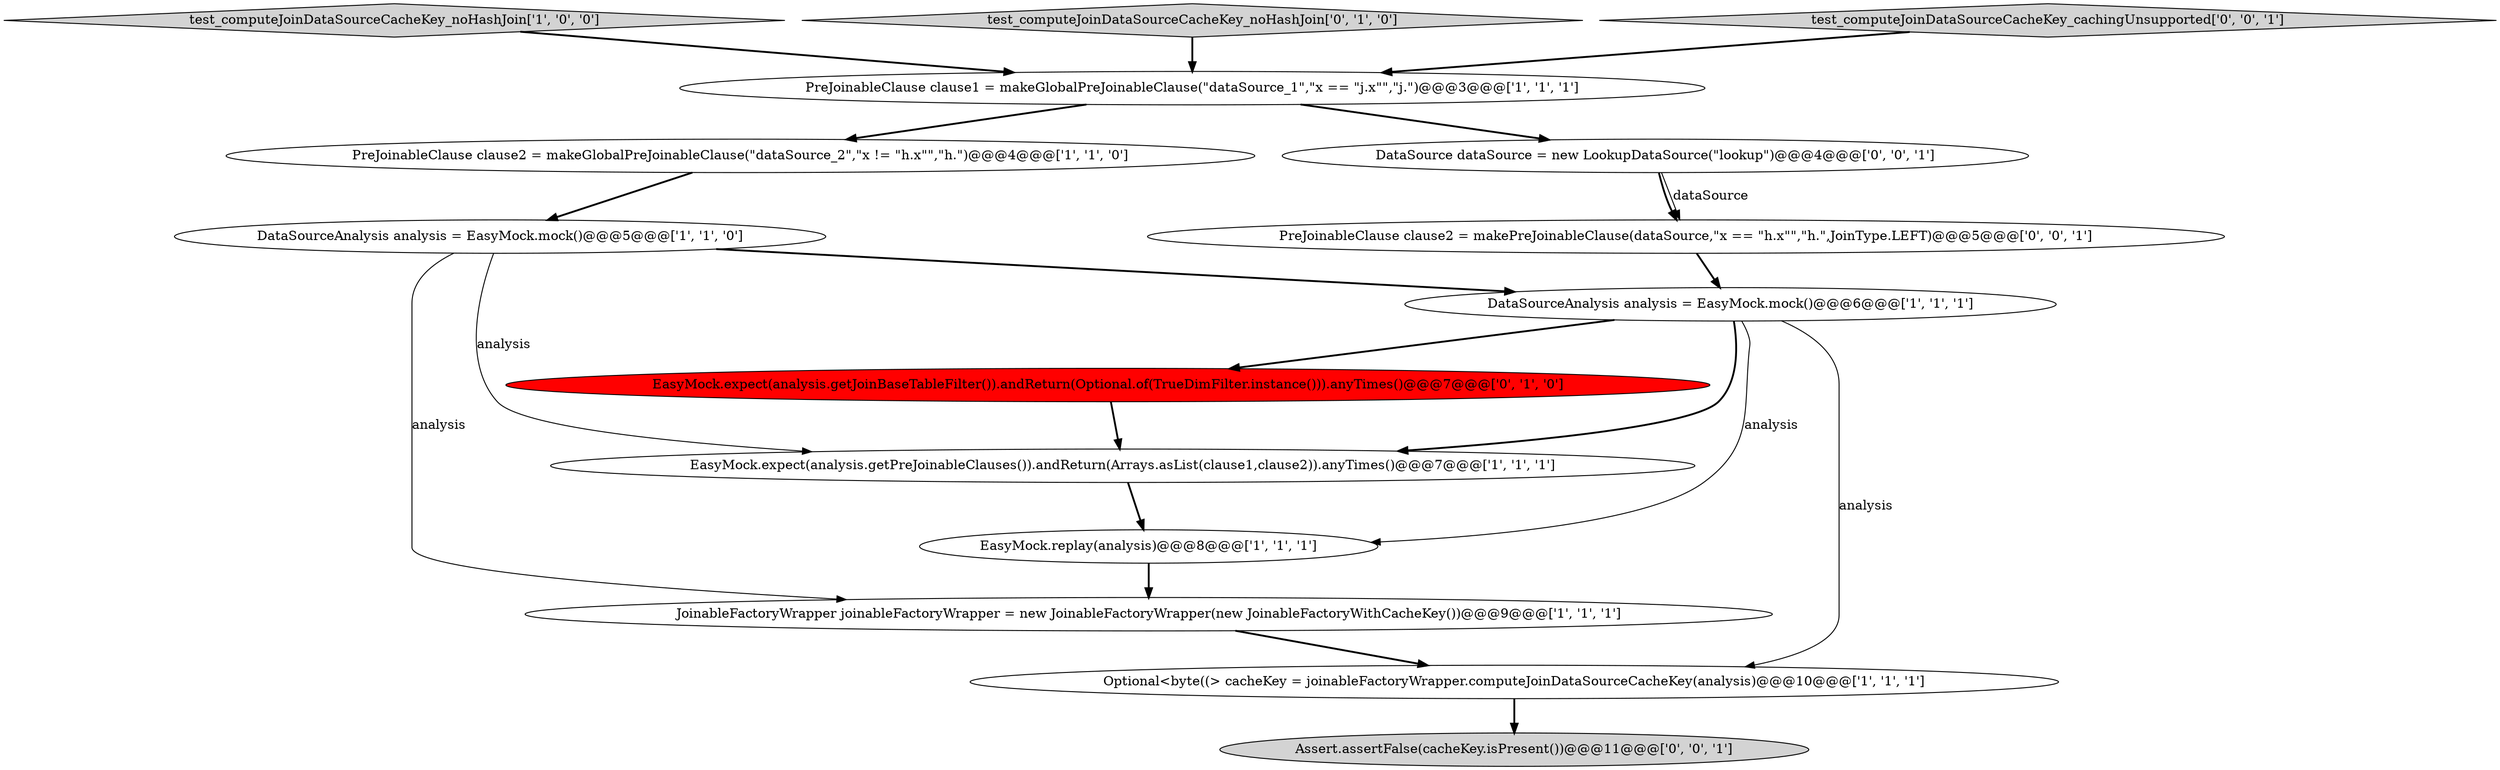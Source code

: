 digraph {
2 [style = filled, label = "test_computeJoinDataSourceCacheKey_noHashJoin['1', '0', '0']", fillcolor = lightgray, shape = diamond image = "AAA0AAABBB1BBB"];
6 [style = filled, label = "EasyMock.replay(analysis)@@@8@@@['1', '1', '1']", fillcolor = white, shape = ellipse image = "AAA0AAABBB1BBB"];
9 [style = filled, label = "EasyMock.expect(analysis.getJoinBaseTableFilter()).andReturn(Optional.of(TrueDimFilter.instance())).anyTimes()@@@7@@@['0', '1', '0']", fillcolor = red, shape = ellipse image = "AAA1AAABBB2BBB"];
5 [style = filled, label = "JoinableFactoryWrapper joinableFactoryWrapper = new JoinableFactoryWrapper(new JoinableFactoryWithCacheKey())@@@9@@@['1', '1', '1']", fillcolor = white, shape = ellipse image = "AAA0AAABBB1BBB"];
12 [style = filled, label = "DataSource dataSource = new LookupDataSource(\"lookup\")@@@4@@@['0', '0', '1']", fillcolor = white, shape = ellipse image = "AAA0AAABBB3BBB"];
13 [style = filled, label = "Assert.assertFalse(cacheKey.isPresent())@@@11@@@['0', '0', '1']", fillcolor = lightgray, shape = ellipse image = "AAA0AAABBB3BBB"];
10 [style = filled, label = "test_computeJoinDataSourceCacheKey_noHashJoin['0', '1', '0']", fillcolor = lightgray, shape = diamond image = "AAA0AAABBB2BBB"];
11 [style = filled, label = "PreJoinableClause clause2 = makePreJoinableClause(dataSource,\"x == \"h.x\"\",\"h.\",JoinType.LEFT)@@@5@@@['0', '0', '1']", fillcolor = white, shape = ellipse image = "AAA0AAABBB3BBB"];
8 [style = filled, label = "DataSourceAnalysis analysis = EasyMock.mock()@@@5@@@['1', '1', '0']", fillcolor = white, shape = ellipse image = "AAA0AAABBB1BBB"];
14 [style = filled, label = "test_computeJoinDataSourceCacheKey_cachingUnsupported['0', '0', '1']", fillcolor = lightgray, shape = diamond image = "AAA0AAABBB3BBB"];
7 [style = filled, label = "PreJoinableClause clause2 = makeGlobalPreJoinableClause(\"dataSource_2\",\"x != \"h.x\"\",\"h.\")@@@4@@@['1', '1', '0']", fillcolor = white, shape = ellipse image = "AAA0AAABBB1BBB"];
4 [style = filled, label = "PreJoinableClause clause1 = makeGlobalPreJoinableClause(\"dataSource_1\",\"x == \"j.x\"\",\"j.\")@@@3@@@['1', '1', '1']", fillcolor = white, shape = ellipse image = "AAA0AAABBB1BBB"];
3 [style = filled, label = "DataSourceAnalysis analysis = EasyMock.mock()@@@6@@@['1', '1', '1']", fillcolor = white, shape = ellipse image = "AAA0AAABBB1BBB"];
1 [style = filled, label = "Optional<byte((> cacheKey = joinableFactoryWrapper.computeJoinDataSourceCacheKey(analysis)@@@10@@@['1', '1', '1']", fillcolor = white, shape = ellipse image = "AAA0AAABBB1BBB"];
0 [style = filled, label = "EasyMock.expect(analysis.getPreJoinableClauses()).andReturn(Arrays.asList(clause1,clause2)).anyTimes()@@@7@@@['1', '1', '1']", fillcolor = white, shape = ellipse image = "AAA0AAABBB1BBB"];
9->0 [style = bold, label=""];
0->6 [style = bold, label=""];
3->1 [style = solid, label="analysis"];
8->0 [style = solid, label="analysis"];
8->3 [style = bold, label=""];
12->11 [style = bold, label=""];
3->6 [style = solid, label="analysis"];
7->8 [style = bold, label=""];
2->4 [style = bold, label=""];
1->13 [style = bold, label=""];
4->7 [style = bold, label=""];
3->0 [style = bold, label=""];
3->9 [style = bold, label=""];
5->1 [style = bold, label=""];
6->5 [style = bold, label=""];
11->3 [style = bold, label=""];
10->4 [style = bold, label=""];
4->12 [style = bold, label=""];
12->11 [style = solid, label="dataSource"];
8->5 [style = solid, label="analysis"];
14->4 [style = bold, label=""];
}
